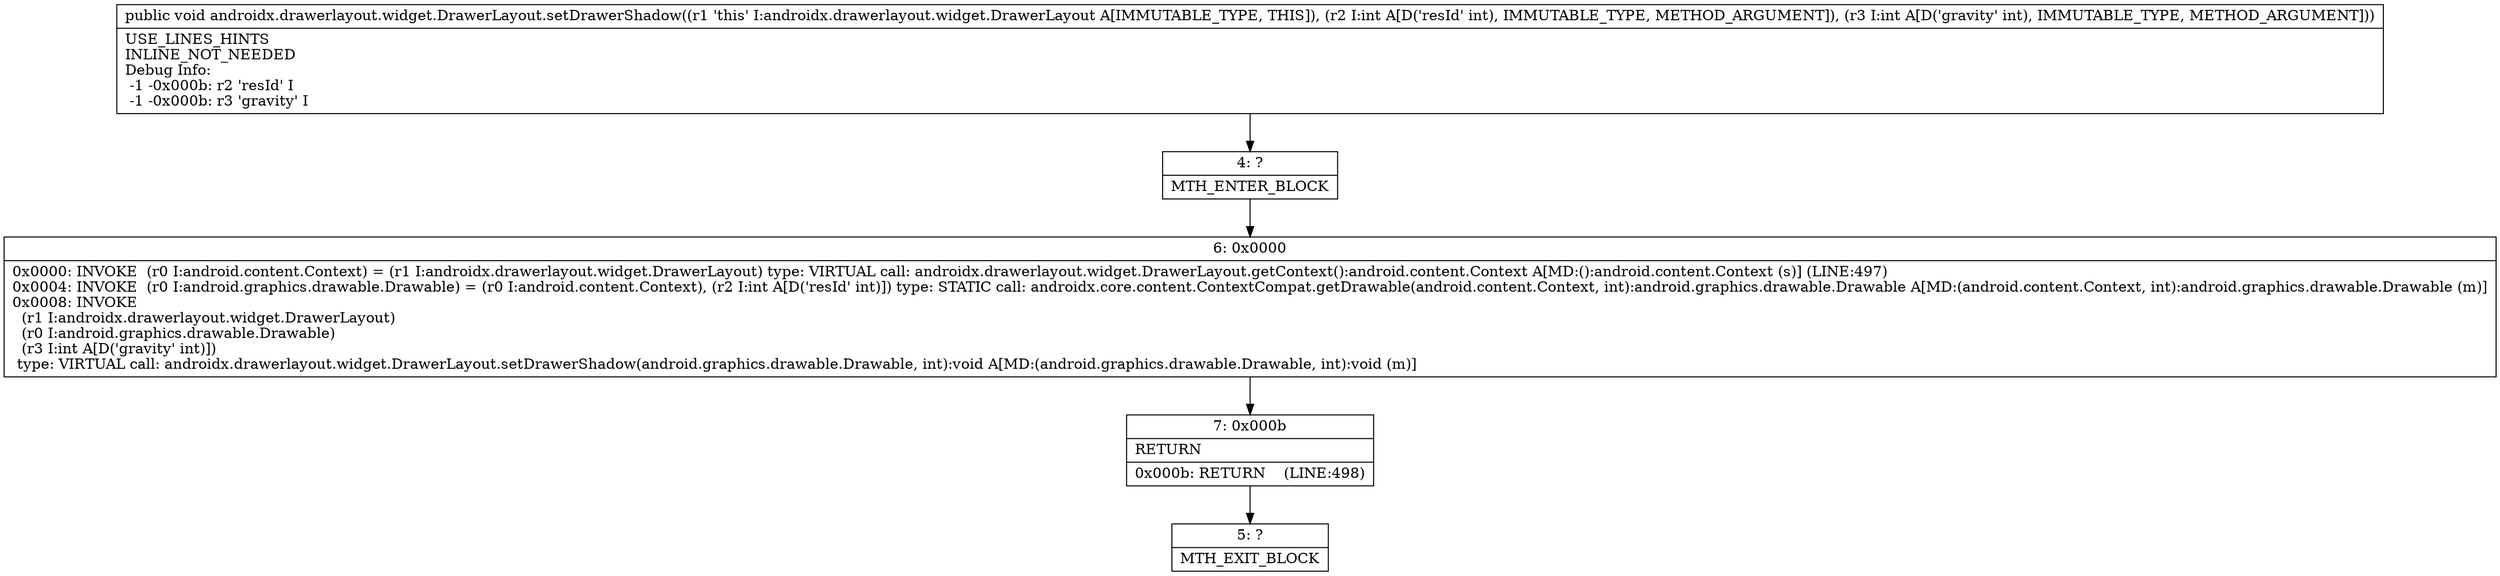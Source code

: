 digraph "CFG forandroidx.drawerlayout.widget.DrawerLayout.setDrawerShadow(II)V" {
Node_4 [shape=record,label="{4\:\ ?|MTH_ENTER_BLOCK\l}"];
Node_6 [shape=record,label="{6\:\ 0x0000|0x0000: INVOKE  (r0 I:android.content.Context) = (r1 I:androidx.drawerlayout.widget.DrawerLayout) type: VIRTUAL call: androidx.drawerlayout.widget.DrawerLayout.getContext():android.content.Context A[MD:():android.content.Context (s)] (LINE:497)\l0x0004: INVOKE  (r0 I:android.graphics.drawable.Drawable) = (r0 I:android.content.Context), (r2 I:int A[D('resId' int)]) type: STATIC call: androidx.core.content.ContextCompat.getDrawable(android.content.Context, int):android.graphics.drawable.Drawable A[MD:(android.content.Context, int):android.graphics.drawable.Drawable (m)]\l0x0008: INVOKE  \l  (r1 I:androidx.drawerlayout.widget.DrawerLayout)\l  (r0 I:android.graphics.drawable.Drawable)\l  (r3 I:int A[D('gravity' int)])\l type: VIRTUAL call: androidx.drawerlayout.widget.DrawerLayout.setDrawerShadow(android.graphics.drawable.Drawable, int):void A[MD:(android.graphics.drawable.Drawable, int):void (m)]\l}"];
Node_7 [shape=record,label="{7\:\ 0x000b|RETURN\l|0x000b: RETURN    (LINE:498)\l}"];
Node_5 [shape=record,label="{5\:\ ?|MTH_EXIT_BLOCK\l}"];
MethodNode[shape=record,label="{public void androidx.drawerlayout.widget.DrawerLayout.setDrawerShadow((r1 'this' I:androidx.drawerlayout.widget.DrawerLayout A[IMMUTABLE_TYPE, THIS]), (r2 I:int A[D('resId' int), IMMUTABLE_TYPE, METHOD_ARGUMENT]), (r3 I:int A[D('gravity' int), IMMUTABLE_TYPE, METHOD_ARGUMENT]))  | USE_LINES_HINTS\lINLINE_NOT_NEEDED\lDebug Info:\l  \-1 \-0x000b: r2 'resId' I\l  \-1 \-0x000b: r3 'gravity' I\l}"];
MethodNode -> Node_4;Node_4 -> Node_6;
Node_6 -> Node_7;
Node_7 -> Node_5;
}

